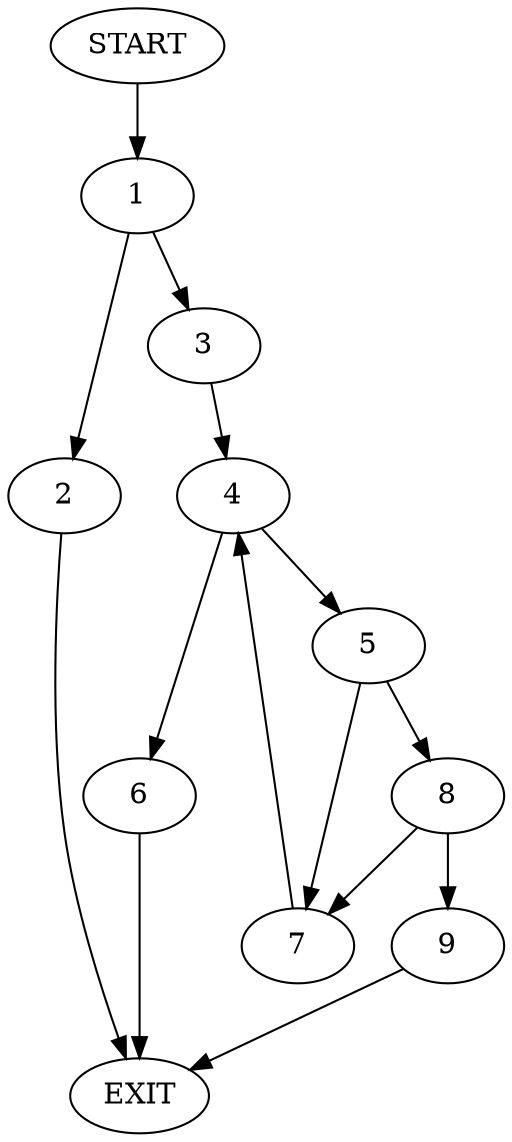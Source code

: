 digraph {
0 [label="START"]
10 [label="EXIT"]
0 -> 1
1 -> 2
1 -> 3
2 -> 10
3 -> 4
4 -> 5
4 -> 6
6 -> 10
5 -> 7
5 -> 8
7 -> 4
8 -> 9
8 -> 7
9 -> 10
}
